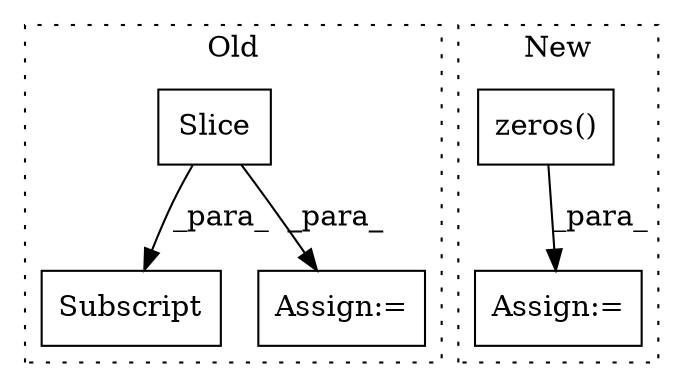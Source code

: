 digraph G {
subgraph cluster0 {
1 [label="Slice" a="80" s="1731" l="12" shape="box"];
4 [label="Subscript" a="63" s="1723,0" l="21,0" shape="box"];
5 [label="Assign:=" a="68" s="1720" l="3" shape="box"];
label = "Old";
style="dotted";
}
subgraph cluster1 {
2 [label="zeros()" a="75" s="2452,2501" l="12,1" shape="box"];
3 [label="Assign:=" a="68" s="2448" l="4" shape="box"];
label = "New";
style="dotted";
}
1 -> 5 [label="_para_"];
1 -> 4 [label="_para_"];
2 -> 3 [label="_para_"];
}